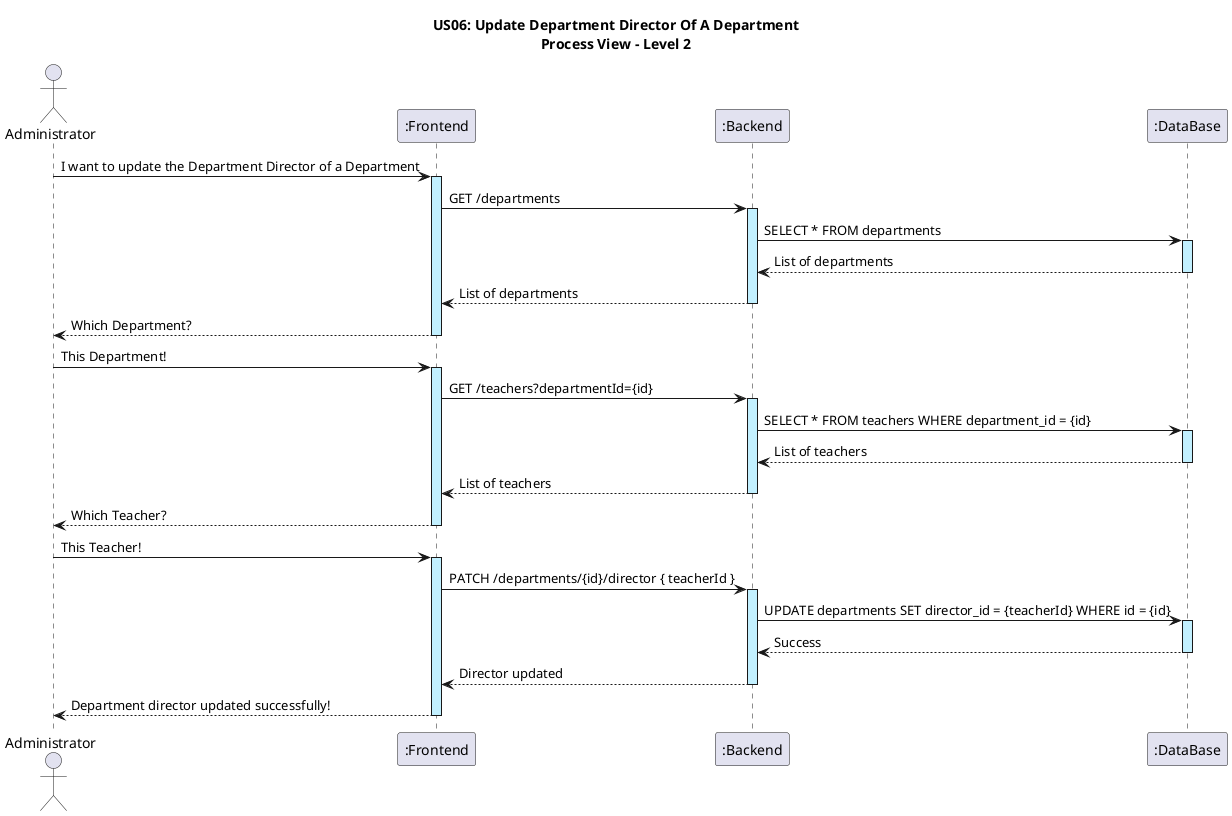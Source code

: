 @startuml

title US06: Update Department Director Of A Department\nProcess View - Level 2

actor "Administrator" as A
participant ":Frontend" as FE
participant ":Backend" as BE
participant ":DataBase" as DB

skinparam nodesep 5

skinparam sequenceLifeLineBackgroundColor #application

A -> FE ++ : I want to update the Department Director of a Department
FE -> BE ++: GET /departments
BE -> DB ++: SELECT * FROM departments
DB --> BE --: List of departments
BE --> FE --: List of departments
FE --> A --: Which Department?

A -> FE ++ : This Department!
FE -> BE ++ : GET /teachers?departmentId={id}
BE -> DB ++ : SELECT * FROM teachers WHERE department_id = {id}
DB --> BE -- : List of teachers
BE --> FE -- : List of teachers
FE --> A -- : Which Teacher?

A -> FE ++ : This Teacher!
FE -> BE ++ : PATCH /departments/{id}/director { teacherId }
BE -> DB ++: UPDATE departments SET director_id = {teacherId} WHERE id = {id}
DB --> BE -- : Success
BE --> FE -- : Director updated
FE --> A -- : Department director updated successfully!

@enduml
